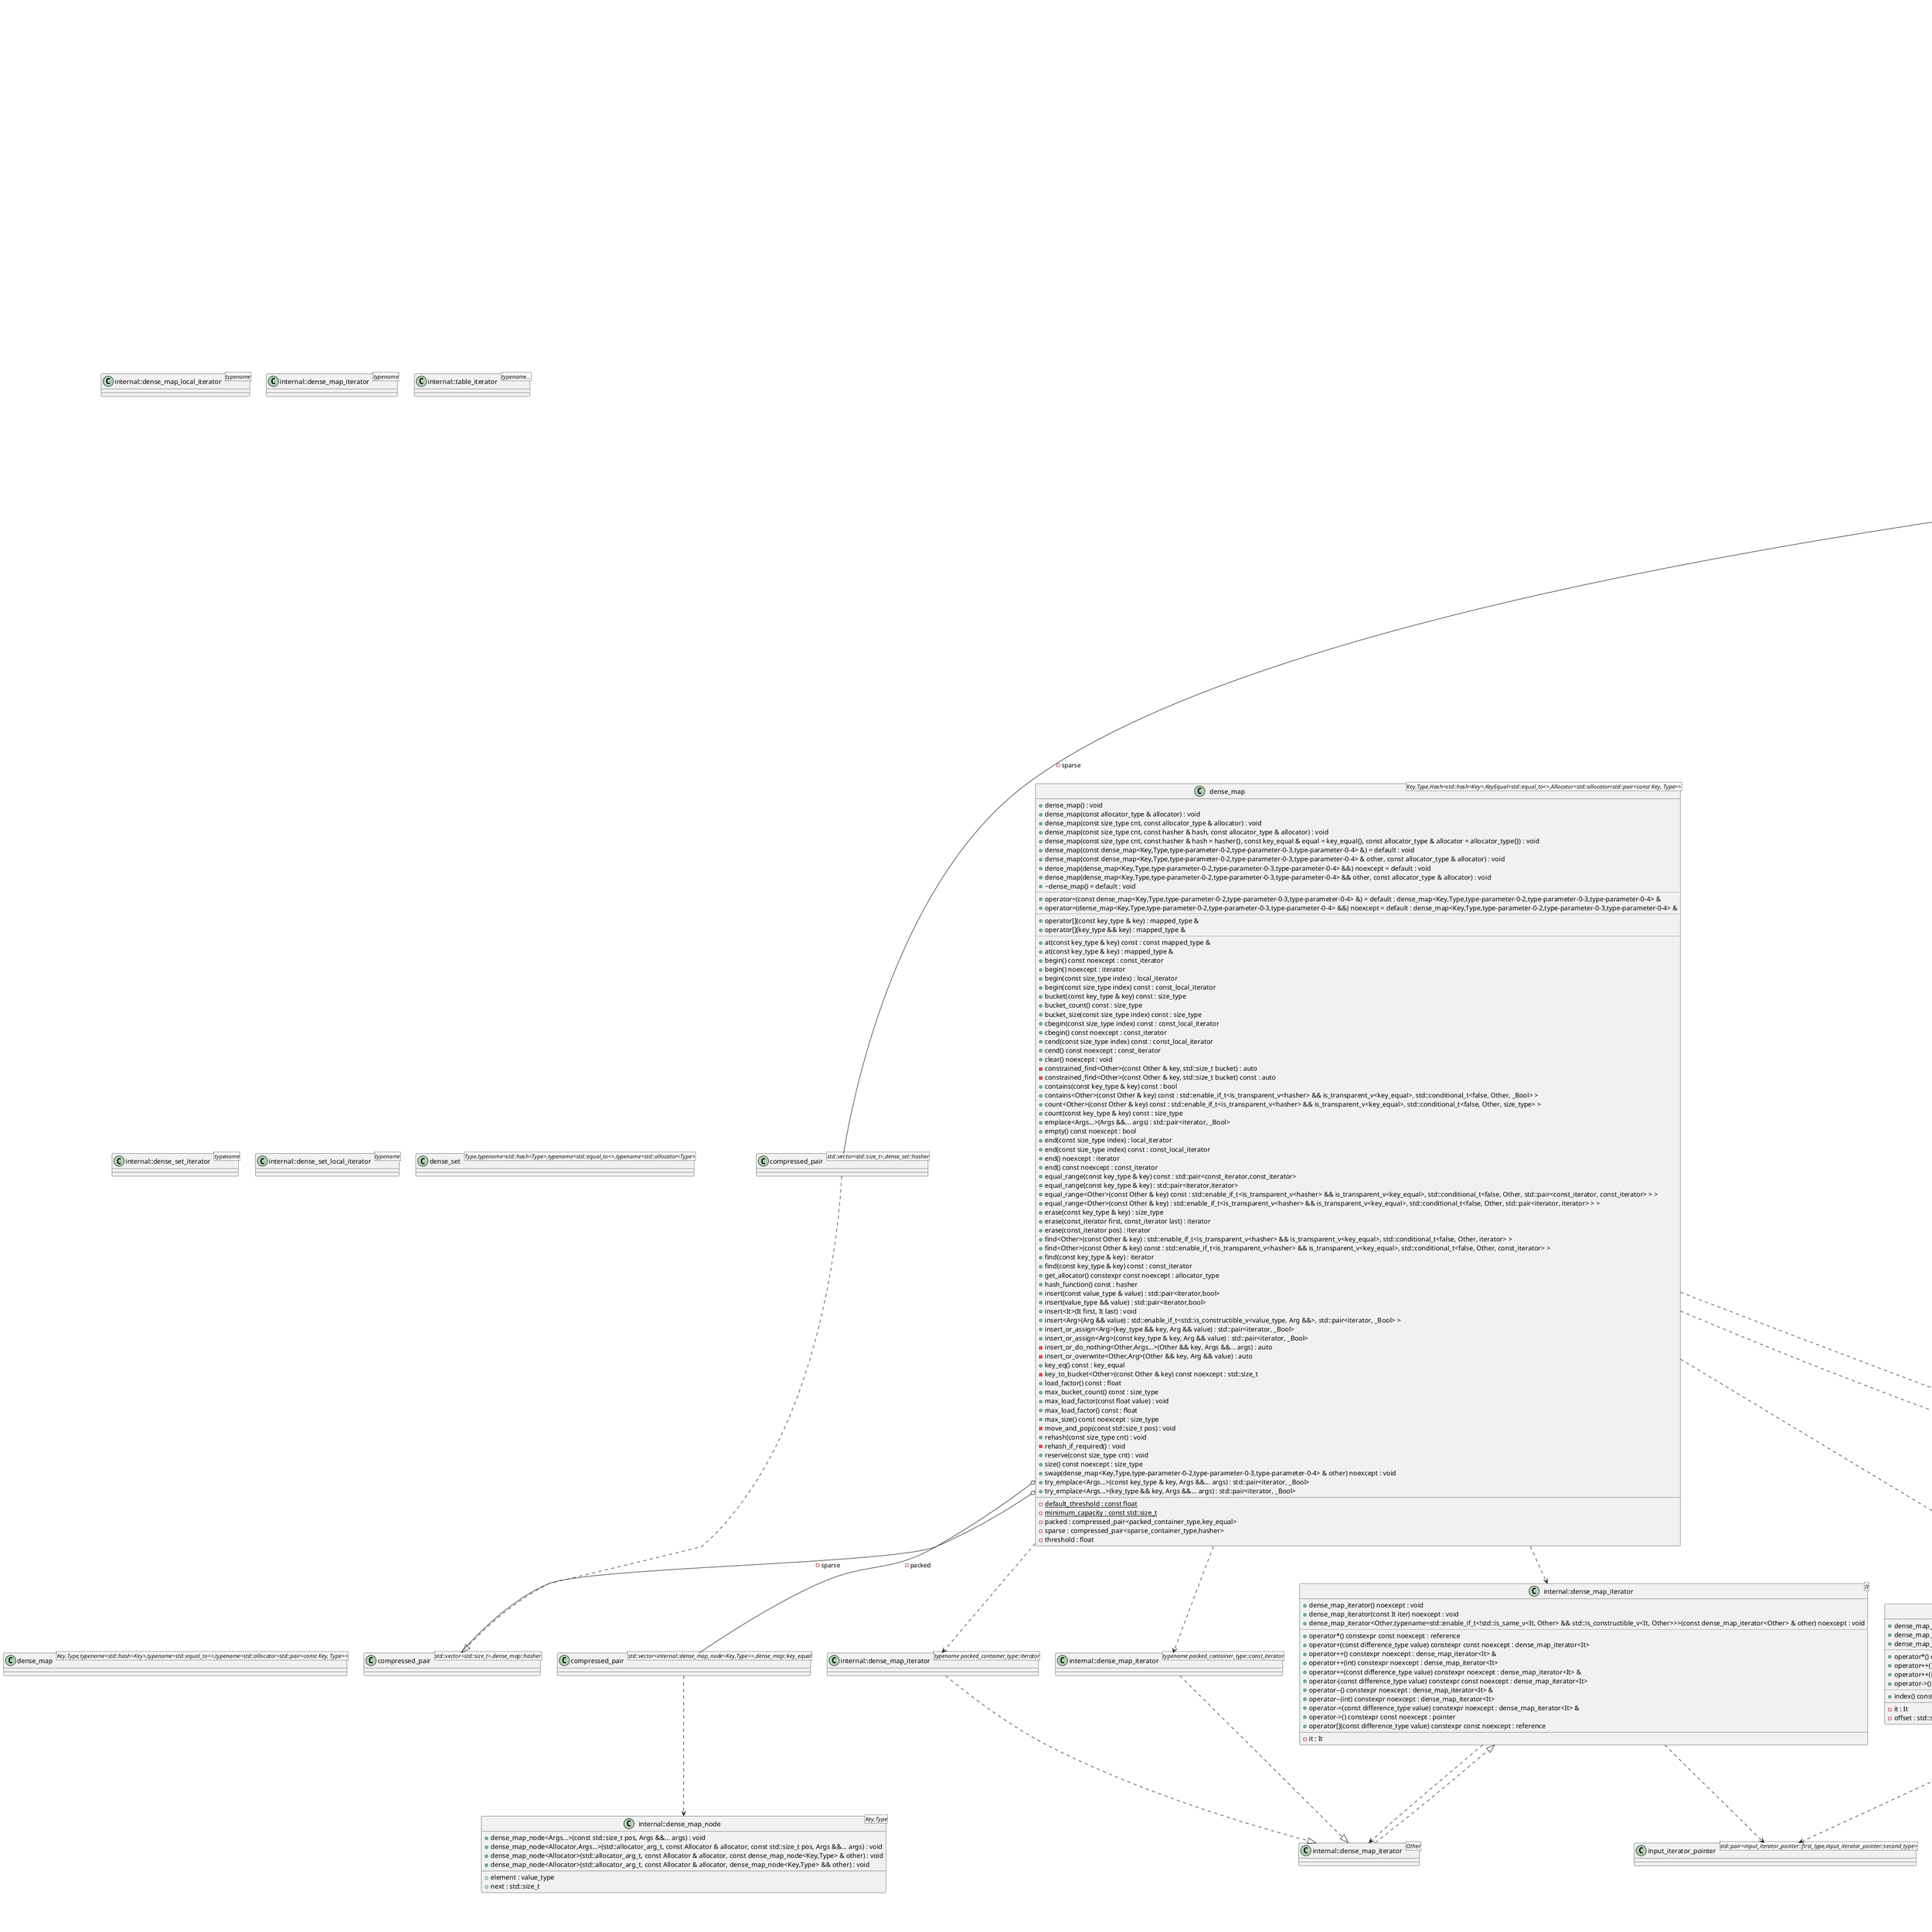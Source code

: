 @startuml
title 'container' class diagram
class "internal::dense_map_node<Key,Type>" as C_0015592321812020189230
class C_0015592321812020189230 [[https://github.com/skypjack/entt/blob/4a2d1a8541228a90e02a873dba6a980506c42c03/src/entt/container/dense_map.hpp#L28{dense_map_node}]] {
+dense_map_node<Args...>(const std::size_t pos, Args &&... args) : void
+dense_map_node<Allocator,Args...>(std::allocator_arg_t, const Allocator & allocator, const std::size_t pos, Args &&... args) : void
+dense_map_node<Allocator>(std::allocator_arg_t, const Allocator & allocator, const dense_map_node<Key,Type> & other) : void
+dense_map_node<Allocator>(std::allocator_arg_t, const Allocator & allocator, dense_map_node<Key,Type> && other) : void
__
+element : value_type [[[https://github.com/skypjack/entt/blob/4a2d1a8541228a90e02a873dba6a980506c42c03/src/entt/container/dense_map.hpp#L52{element}]]]
+next : std::size_t [[[https://github.com/skypjack/entt/blob/4a2d1a8541228a90e02a873dba6a980506c42c03/src/entt/container/dense_map.hpp#L51{next}]]]
}
class "internal::dense_map_iterator<Other>" as C_0011012705138464417260
class C_0011012705138464417260 [[https://github.com/skypjack/entt/blob/4a2d1a8541228a90e02a873dba6a980506c42c03/src/entt/container/dense_map.hpp#L78{dense_map_iterator}]] {
__
}
class "internal::dense_map_iterator<It>" as C_0006888632936991564690
class C_0006888632936991564690 [[https://github.com/skypjack/entt/blob/4a2d1a8541228a90e02a873dba6a980506c42c03/src/entt/container/dense_map.hpp#L56{dense_map_iterator}]] {
+dense_map_iterator() noexcept : void [[[https://github.com/skypjack/entt/blob/4a2d1a8541228a90e02a873dba6a980506c42c03/src/entt/container/dense_map.hpp#L71{dense_map_iterator}]]]
+dense_map_iterator(const It iter) noexcept : void [[[https://github.com/skypjack/entt/blob/4a2d1a8541228a90e02a873dba6a980506c42c03/src/entt/container/dense_map.hpp#L74{dense_map_iterator}]]]
+dense_map_iterator<Other,typename=std::enable_if_t<!std::is_same_v<It, Other> && std::is_constructible_v<It, Other>>>(const dense_map_iterator<Other> & other) noexcept : void
..
+operator*() constexpr const noexcept : reference [[[https://github.com/skypjack/entt/blob/4a2d1a8541228a90e02a873dba6a980506c42c03/src/entt/container/dense_map.hpp#L125{operator*}]]]
+operator+(const difference_type value) constexpr const noexcept : dense_map_iterator<It> [[[https://github.com/skypjack/entt/blob/4a2d1a8541228a90e02a873dba6a980506c42c03/src/entt/container/dense_map.hpp#L104{operator+}]]]
+operator++() constexpr noexcept : dense_map_iterator<It> & [[[https://github.com/skypjack/entt/blob/4a2d1a8541228a90e02a873dba6a980506c42c03/src/entt/container/dense_map.hpp#L81{operator++}]]]
+operator++(int) constexpr noexcept : dense_map_iterator<It> [[[https://github.com/skypjack/entt/blob/4a2d1a8541228a90e02a873dba6a980506c42c03/src/entt/container/dense_map.hpp#L85{operator++}]]]
+operator+=(const difference_type value) constexpr noexcept : dense_map_iterator<It> & [[[https://github.com/skypjack/entt/blob/4a2d1a8541228a90e02a873dba6a980506c42c03/src/entt/container/dense_map.hpp#L99{operator+=}]]]
+operator-(const difference_type value) constexpr const noexcept : dense_map_iterator<It> [[[https://github.com/skypjack/entt/blob/4a2d1a8541228a90e02a873dba6a980506c42c03/src/entt/container/dense_map.hpp#L113{operator-}]]]
+operator--() constexpr noexcept : dense_map_iterator<It> & [[[https://github.com/skypjack/entt/blob/4a2d1a8541228a90e02a873dba6a980506c42c03/src/entt/container/dense_map.hpp#L90{operator--}]]]
+operator--(int) constexpr noexcept : dense_map_iterator<It> [[[https://github.com/skypjack/entt/blob/4a2d1a8541228a90e02a873dba6a980506c42c03/src/entt/container/dense_map.hpp#L94{operator--}]]]
+operator-=(const difference_type value) constexpr noexcept : dense_map_iterator<It> & [[[https://github.com/skypjack/entt/blob/4a2d1a8541228a90e02a873dba6a980506c42c03/src/entt/container/dense_map.hpp#L109{operator-=}]]]
+operator->() constexpr const noexcept : pointer [[[https://github.com/skypjack/entt/blob/4a2d1a8541228a90e02a873dba6a980506c42c03/src/entt/container/dense_map.hpp#L121{operator->}]]]
+operator[](const difference_type value) constexpr const noexcept : reference [[[https://github.com/skypjack/entt/blob/4a2d1a8541228a90e02a873dba6a980506c42c03/src/entt/container/dense_map.hpp#L117{operator[]}]]]
__
-it : It [[[https://github.com/skypjack/entt/blob/4a2d1a8541228a90e02a873dba6a980506c42c03/src/entt/container/dense_map.hpp#L139{it}]]]
}
class "internal::dense_map_local_iterator<Other>" as C_0007178502285532741255
class C_0007178502285532741255 [[https://github.com/skypjack/entt/blob/4a2d1a8541228a90e02a873dba6a980506c42c03/src/entt/container/dense_map.hpp#L202{dense_map_local_iterator}]] {
__
}
class "internal::dense_map_local_iterator<It>" as C_0017210276393290462429
class C_0017210276393290462429 [[https://github.com/skypjack/entt/blob/4a2d1a8541228a90e02a873dba6a980506c42c03/src/entt/container/dense_map.hpp#L178{dense_map_local_iterator}]] {
+dense_map_local_iterator() noexcept : void [[[https://github.com/skypjack/entt/blob/4a2d1a8541228a90e02a873dba6a980506c42c03/src/entt/container/dense_map.hpp#L193{dense_map_local_iterator}]]]
+dense_map_local_iterator(It iter, const std::size_t pos) noexcept : void [[[https://github.com/skypjack/entt/blob/4a2d1a8541228a90e02a873dba6a980506c42c03/src/entt/container/dense_map.hpp#L197{dense_map_local_iterator}]]]
+dense_map_local_iterator<Other,typename=std::enable_if_t<!std::is_same_v<It, Other> && std::is_constructible_v<It, Other>>>(const dense_map_local_iterator<Other> & other) noexcept : void
..
+operator*() constexpr const noexcept : reference [[[https://github.com/skypjack/entt/blob/4a2d1a8541228a90e02a873dba6a980506c42c03/src/entt/container/dense_map.hpp#L219{operator*}]]]
+operator++() constexpr noexcept : dense_map_local_iterator<It> & [[[https://github.com/skypjack/entt/blob/4a2d1a8541228a90e02a873dba6a980506c42c03/src/entt/container/dense_map.hpp#L206{operator++}]]]
+operator++(int) constexpr noexcept : dense_map_local_iterator<It> [[[https://github.com/skypjack/entt/blob/4a2d1a8541228a90e02a873dba6a980506c42c03/src/entt/container/dense_map.hpp#L210{operator++}]]]
+operator->() constexpr const noexcept : pointer [[[https://github.com/skypjack/entt/blob/4a2d1a8541228a90e02a873dba6a980506c42c03/src/entt/container/dense_map.hpp#L215{operator->}]]]
..
+index() constexpr const noexcept : std::size_t [[[https://github.com/skypjack/entt/blob/4a2d1a8541228a90e02a873dba6a980506c42c03/src/entt/container/dense_map.hpp#L223{index}]]]
__
-it : It [[[https://github.com/skypjack/entt/blob/4a2d1a8541228a90e02a873dba6a980506c42c03/src/entt/container/dense_map.hpp#L228{it}]]]
-offset : std::size_t [[[https://github.com/skypjack/entt/blob/4a2d1a8541228a90e02a873dba6a980506c42c03/src/entt/container/dense_map.hpp#L229{offset}]]]
}
class "internal::dense_map_iterator<typename packed_container_type::const_iterator>" as C_0013231672675426695932
class C_0013231672675426695932 [[https://github.com/skypjack/entt/blob/4a2d1a8541228a90e02a873dba6a980506c42c03/src/entt/container/dense_map.hpp#L469{dense_map_iterator}]] {
__
}
class "internal::dense_map_iterator<typename packed_container_type::iterator>" as C_0011738857156599614272
class C_0011738857156599614272 [[https://github.com/skypjack/entt/blob/4a2d1a8541228a90e02a873dba6a980506c42c03/src/entt/container/dense_map.hpp#L479{dense_map_iterator}]] {
__
}
class "internal::dense_map_local_iterator<typename packed_container_type::const_iterator>" as C_0008476737605064141530
class C_0008476737605064141530 [[https://github.com/skypjack/entt/blob/4a2d1a8541228a90e02a873dba6a980506c42c03/src/entt/container/dense_map.hpp#L867{dense_map_local_iterator}]] {
__
}
class "internal::dense_map_local_iterator<typename packed_container_type::iterator>" as C_0010664813499209468827
class C_0010664813499209468827 [[https://github.com/skypjack/entt/blob/4a2d1a8541228a90e02a873dba6a980506c42c03/src/entt/container/dense_map.hpp#L885{dense_map_local_iterator}]] {
__
}
class "internal::dense_map_local_iterator<typename>" as C_0013108009617000538214
class C_0013108009617000538214 [[https://github.com/skypjack/entt/blob/4a2d1a8541228a90e02a873dba6a980506c42c03/src/entt/container/dense_map.hpp#L180{dense_map_local_iterator}]] {
__
}
class "internal::dense_map_iterator<typename>" as C_0017110580034531337898
class C_0017110580034531337898 [[https://github.com/skypjack/entt/blob/4a2d1a8541228a90e02a873dba6a980506c42c03/src/entt/container/dense_map.hpp#L58{dense_map_iterator}]] {
__
}
class "internal::table_iterator<Other...>" as C_0017950527097990927630
class C_0017950527097990927630 [[https://github.com/skypjack/entt/blob/4a2d1a8541228a90e02a873dba6a980506c42c03/src/entt/container/table.hpp#L38{table_iterator}]] {
__
}
class "internal::table_iterator<It...>" as C_0018012732330420618640
class C_0018012732330420618640 [[https://github.com/skypjack/entt/blob/4a2d1a8541228a90e02a873dba6a980506c42c03/src/entt/container/table.hpp#L19{table_iterator}]] {
+table_iterator() noexcept : void [[[https://github.com/skypjack/entt/blob/4a2d1a8541228a90e02a873dba6a980506c42c03/src/entt/container/table.hpp#L31{table_iterator}]]]
+table_iterator(It... from) noexcept : void [[[https://github.com/skypjack/entt/blob/4a2d1a8541228a90e02a873dba6a980506c42c03/src/entt/container/table.hpp#L34{table_iterator}]]]
+table_iterator<Other...,typename=std::enable_if_t<(std::is_constructible_v<It, Other> && ...)>>(const table_iterator<Other...> & other) noexcept : void
..
+operator*() constexpr const noexcept : reference [[[https://github.com/skypjack/entt/blob/4a2d1a8541228a90e02a873dba6a980506c42c03/src/entt/container/table.hpp#L84{operator*}]]]
+operator+(const difference_type value) constexpr const noexcept : table_iterator<It...> [[[https://github.com/skypjack/entt/blob/4a2d1a8541228a90e02a873dba6a980506c42c03/src/entt/container/table.hpp#L63{operator+}]]]
+operator++() constexpr noexcept : table_iterator<It...> & [[[https://github.com/skypjack/entt/blob/4a2d1a8541228a90e02a873dba6a980506c42c03/src/entt/container/table.hpp#L41{operator++}]]]
+operator++(int) constexpr noexcept : table_iterator<It...> [[[https://github.com/skypjack/entt/blob/4a2d1a8541228a90e02a873dba6a980506c42c03/src/entt/container/table.hpp#L45{operator++}]]]
+operator+=(const difference_type value) constexpr noexcept : table_iterator<It...> & [[[https://github.com/skypjack/entt/blob/4a2d1a8541228a90e02a873dba6a980506c42c03/src/entt/container/table.hpp#L59{operator+=}]]]
+operator-(const difference_type value) constexpr const noexcept : table_iterator<It...> [[[https://github.com/skypjack/entt/blob/4a2d1a8541228a90e02a873dba6a980506c42c03/src/entt/container/table.hpp#L72{operator-}]]]
+operator--() constexpr noexcept : table_iterator<It...> & [[[https://github.com/skypjack/entt/blob/4a2d1a8541228a90e02a873dba6a980506c42c03/src/entt/container/table.hpp#L50{operator--}]]]
+operator--(int) constexpr noexcept : table_iterator<It...> [[[https://github.com/skypjack/entt/blob/4a2d1a8541228a90e02a873dba6a980506c42c03/src/entt/container/table.hpp#L54{operator--}]]]
+operator-=(const difference_type value) constexpr noexcept : table_iterator<It...> & [[[https://github.com/skypjack/entt/blob/4a2d1a8541228a90e02a873dba6a980506c42c03/src/entt/container/table.hpp#L68{operator-=}]]]
+operator->() constexpr const noexcept : pointer [[[https://github.com/skypjack/entt/blob/4a2d1a8541228a90e02a873dba6a980506c42c03/src/entt/container/table.hpp#L80{operator->}]]]
+operator[](const difference_type value) constexpr const noexcept : reference [[[https://github.com/skypjack/entt/blob/4a2d1a8541228a90e02a873dba6a980506c42c03/src/entt/container/table.hpp#L76{operator[]}]]]
__
-it : std::tuple<It...> [[[https://github.com/skypjack/entt/blob/4a2d1a8541228a90e02a873dba6a980506c42c03/src/entt/container/table.hpp#L98{it}]]]
}
class "internal::table_iterator<typename Container::const_iterator...>" as C_0014485174730983555390
class C_0014485174730983555390 [[https://github.com/skypjack/entt/blob/4a2d1a8541228a90e02a873dba6a980506c42c03/src/entt/container/table.hpp#L317{table_iterator}]] {
__
}
class "internal::table_iterator<typename Container::iterator...>" as C_0014855856204753052481
class C_0014855856204753052481 [[https://github.com/skypjack/entt/blob/4a2d1a8541228a90e02a873dba6a980506c42c03/src/entt/container/table.hpp#L327{table_iterator}]] {
__
}
class "internal::table_iterator<typename Container::const_reverse_iterator...>" as C_0008787826246122898082
class C_0008787826246122898082 [[https://github.com/skypjack/entt/blob/4a2d1a8541228a90e02a873dba6a980506c42c03/src/entt/container/table.hpp#L356{table_iterator}]] {
__
}
class "internal::table_iterator<typename Container::reverse_iterator...>" as C_0010587882492322343873
class C_0010587882492322343873 [[https://github.com/skypjack/entt/blob/4a2d1a8541228a90e02a873dba6a980506c42c03/src/entt/container/table.hpp#L366{table_iterator}]] {
__
}
class "internal::table_iterator<typename...>" as C_0016703900414000445470
class C_0016703900414000445470 [[https://github.com/skypjack/entt/blob/4a2d1a8541228a90e02a873dba6a980506c42c03/src/entt/container/table.hpp#L21{table_iterator}]] {
__
}
class "internal::dense_set_iterator<Other>" as C_0000393299081773487514
class C_0000393299081773487514 [[https://github.com/skypjack/entt/blob/4a2d1a8541228a90e02a873dba6a980506c42c03/src/entt/container/dense_set.hpp#L44{dense_set_iterator}]] {
__
}
class "internal::dense_set_iterator<It>" as C_0016233497384426377511
class C_0016233497384426377511 [[https://github.com/skypjack/entt/blob/4a2d1a8541228a90e02a873dba6a980506c42c03/src/entt/container/dense_set.hpp#L26{dense_set_iterator}]] {
+dense_set_iterator() noexcept : void [[[https://github.com/skypjack/entt/blob/4a2d1a8541228a90e02a873dba6a980506c42c03/src/entt/container/dense_set.hpp#L37{dense_set_iterator}]]]
+dense_set_iterator(const It iter) noexcept : void [[[https://github.com/skypjack/entt/blob/4a2d1a8541228a90e02a873dba6a980506c42c03/src/entt/container/dense_set.hpp#L40{dense_set_iterator}]]]
+dense_set_iterator<Other,typename=std::enable_if_t<!std::is_same_v<It, Other> && std::is_constructible_v<It, Other>>>(const dense_set_iterator<Other> & other) noexcept : void
..
+operator*() constexpr const noexcept : reference [[[https://github.com/skypjack/entt/blob/4a2d1a8541228a90e02a873dba6a980506c42c03/src/entt/container/dense_set.hpp#L91{operator*}]]]
+operator+(const difference_type value) constexpr const noexcept : dense_set_iterator<It> [[[https://github.com/skypjack/entt/blob/4a2d1a8541228a90e02a873dba6a980506c42c03/src/entt/container/dense_set.hpp#L70{operator+}]]]
+operator++() constexpr noexcept : dense_set_iterator<It> & [[[https://github.com/skypjack/entt/blob/4a2d1a8541228a90e02a873dba6a980506c42c03/src/entt/container/dense_set.hpp#L47{operator++}]]]
+operator++(int) constexpr noexcept : dense_set_iterator<It> [[[https://github.com/skypjack/entt/blob/4a2d1a8541228a90e02a873dba6a980506c42c03/src/entt/container/dense_set.hpp#L51{operator++}]]]
+operator+=(const difference_type value) constexpr noexcept : dense_set_iterator<It> & [[[https://github.com/skypjack/entt/blob/4a2d1a8541228a90e02a873dba6a980506c42c03/src/entt/container/dense_set.hpp#L65{operator+=}]]]
+operator-(const difference_type value) constexpr const noexcept : dense_set_iterator<It> [[[https://github.com/skypjack/entt/blob/4a2d1a8541228a90e02a873dba6a980506c42c03/src/entt/container/dense_set.hpp#L79{operator-}]]]
+operator--() constexpr noexcept : dense_set_iterator<It> & [[[https://github.com/skypjack/entt/blob/4a2d1a8541228a90e02a873dba6a980506c42c03/src/entt/container/dense_set.hpp#L56{operator--}]]]
+operator--(int) constexpr noexcept : dense_set_iterator<It> [[[https://github.com/skypjack/entt/blob/4a2d1a8541228a90e02a873dba6a980506c42c03/src/entt/container/dense_set.hpp#L60{operator--}]]]
+operator-=(const difference_type value) constexpr noexcept : dense_set_iterator<It> & [[[https://github.com/skypjack/entt/blob/4a2d1a8541228a90e02a873dba6a980506c42c03/src/entt/container/dense_set.hpp#L75{operator-=}]]]
+operator->() constexpr const noexcept : pointer [[[https://github.com/skypjack/entt/blob/4a2d1a8541228a90e02a873dba6a980506c42c03/src/entt/container/dense_set.hpp#L87{operator->}]]]
+operator[](const difference_type value) constexpr const noexcept : reference [[[https://github.com/skypjack/entt/blob/4a2d1a8541228a90e02a873dba6a980506c42c03/src/entt/container/dense_set.hpp#L83{operator[]}]]]
__
-it : It [[[https://github.com/skypjack/entt/blob/4a2d1a8541228a90e02a873dba6a980506c42c03/src/entt/container/dense_set.hpp#L105{it}]]]
}
class "internal::dense_set_local_iterator<Other>" as C_0005781321265033946271
class C_0005781321265033946271 [[https://github.com/skypjack/entt/blob/4a2d1a8541228a90e02a873dba6a980506c42c03/src/entt/container/dense_set.hpp#L164{dense_set_local_iterator}]] {
__
}
class "internal::dense_set_local_iterator<It>" as C_0013894839112045234953
class C_0013894839112045234953 [[https://github.com/skypjack/entt/blob/4a2d1a8541228a90e02a873dba6a980506c42c03/src/entt/container/dense_set.hpp#L144{dense_set_local_iterator}]] {
+dense_set_local_iterator() noexcept : void [[[https://github.com/skypjack/entt/blob/4a2d1a8541228a90e02a873dba6a980506c42c03/src/entt/container/dense_set.hpp#L155{dense_set_local_iterator}]]]
+dense_set_local_iterator(It iter, const std::size_t pos) noexcept : void [[[https://github.com/skypjack/entt/blob/4a2d1a8541228a90e02a873dba6a980506c42c03/src/entt/container/dense_set.hpp#L159{dense_set_local_iterator}]]]
+dense_set_local_iterator<Other,typename=std::enable_if_t<!std::is_same_v<It, Other> && std::is_constructible_v<It, Other>>>(const dense_set_local_iterator<Other> & other) noexcept : void
..
+operator*() constexpr const noexcept : reference [[[https://github.com/skypjack/entt/blob/4a2d1a8541228a90e02a873dba6a980506c42c03/src/entt/container/dense_set.hpp#L181{operator*}]]]
+operator++() constexpr noexcept : dense_set_local_iterator<It> & [[[https://github.com/skypjack/entt/blob/4a2d1a8541228a90e02a873dba6a980506c42c03/src/entt/container/dense_set.hpp#L168{operator++}]]]
+operator++(int) constexpr noexcept : dense_set_local_iterator<It> [[[https://github.com/skypjack/entt/blob/4a2d1a8541228a90e02a873dba6a980506c42c03/src/entt/container/dense_set.hpp#L172{operator++}]]]
+operator->() constexpr const noexcept : pointer [[[https://github.com/skypjack/entt/blob/4a2d1a8541228a90e02a873dba6a980506c42c03/src/entt/container/dense_set.hpp#L177{operator->}]]]
..
+index() constexpr const noexcept : std::size_t [[[https://github.com/skypjack/entt/blob/4a2d1a8541228a90e02a873dba6a980506c42c03/src/entt/container/dense_set.hpp#L185{index}]]]
__
-it : It [[[https://github.com/skypjack/entt/blob/4a2d1a8541228a90e02a873dba6a980506c42c03/src/entt/container/dense_set.hpp#L190{it}]]]
-offset : std::size_t [[[https://github.com/skypjack/entt/blob/4a2d1a8541228a90e02a873dba6a980506c42c03/src/entt/container/dense_set.hpp#L191{offset}]]]
}
class "internal::dense_set_iterator<typename packed_container_type::const_iterator>" as C_0004483019961186023289
class C_0004483019961186023289 [[https://github.com/skypjack/entt/blob/4a2d1a8541228a90e02a873dba6a980506c42c03/src/entt/container/dense_set.hpp#L415{dense_set_iterator}]] {
__
}
class "internal::dense_set_iterator<typename packed_container_type::iterator>" as C_0001216293982588311888
class C_0001216293982588311888 [[https://github.com/skypjack/entt/blob/4a2d1a8541228a90e02a873dba6a980506c42c03/src/entt/container/dense_set.hpp#L425{dense_set_iterator}]] {
__
}
class "internal::dense_set_local_iterator<typename packed_container_type::const_iterator>" as C_0003297413440508525503
class C_0003297413440508525503 [[https://github.com/skypjack/entt/blob/4a2d1a8541228a90e02a873dba6a980506c42c03/src/entt/container/dense_set.hpp#L760{dense_set_local_iterator}]] {
__
}
class "internal::dense_set_local_iterator<typename packed_container_type::iterator>" as C_0011816142477637144989
class C_0011816142477637144989 [[https://github.com/skypjack/entt/blob/4a2d1a8541228a90e02a873dba6a980506c42c03/src/entt/container/dense_set.hpp#L778{dense_set_local_iterator}]] {
__
}
class "internal::dense_set_iterator<typename>" as C_0012524121738084199192
class C_0012524121738084199192 [[https://github.com/skypjack/entt/blob/4a2d1a8541228a90e02a873dba6a980506c42c03/src/entt/container/dense_set.hpp#L28{dense_set_iterator}]] {
__
}
class "internal::dense_set_local_iterator<typename>" as C_0013252333461166656098
class C_0013252333461166656098 [[https://github.com/skypjack/entt/blob/4a2d1a8541228a90e02a873dba6a980506c42c03/src/entt/container/dense_set.hpp#L146{dense_set_local_iterator}]] {
__
}
class "basic_table<std::vector<Type>...>" as C_0014252894030714588865
class C_0014252894030714588865 [[https://github.com/skypjack/entt/blob/4a2d1a8541228a90e02a873dba6a980506c42c03/src/entt/container/fwd.hpp#L34{basic_table}]] {
__
}
class "input_iterator_pointer<std::pair<input_iterator_pointer::first_type,input_iterator_pointer::second_type>>" as C_0012953750962778739771
class C_0012953750962778739771 [[https://github.com/skypjack/entt/blob/4a2d1a8541228a90e02a873dba6a980506c42c03/src/entt/container/dense_map.hpp#L121{input_iterator_pointer}]] {
__
}
class "compressed_pair<std::vector<std::size_t>,dense_map::hasher>" as C_0013491894615358763320
class C_0013491894615358763320 [[https://github.com/skypjack/entt/blob/4a2d1a8541228a90e02a873dba6a980506c42c03/src/entt/container/dense_map.hpp#L1027{compressed_pair}]] {
__
}
class "compressed_pair<std::vector<internal::dense_map_node<Key,Type>>,dense_map::key_equal>" as C_0004057992919796221473
class C_0004057992919796221473 [[https://github.com/skypjack/entt/blob/4a2d1a8541228a90e02a873dba6a980506c42c03/src/entt/container/dense_map.hpp#L1028{compressed_pair}]] {
__
}
class "dense_map<Key,Type,Hash=std::hash<Key>,KeyEqual=std::equal_to<>,Allocator=std::allocator<std::pair<const Key, Type>>>" as C_0016875628798870607113
class C_0016875628798870607113 [[https://github.com/skypjack/entt/blob/4a2d1a8541228a90e02a873dba6a980506c42c03/src/entt/container/dense_map.hpp#L259{dense_map}]] {
+dense_map() : void [[[https://github.com/skypjack/entt/blob/4a2d1a8541228a90e02a873dba6a980506c42c03/src/entt/container/dense_map.hpp#L370{dense_map}]]]
+dense_map(const allocator_type & allocator) : void [[[https://github.com/skypjack/entt/blob/4a2d1a8541228a90e02a873dba6a980506c42c03/src/entt/container/dense_map.hpp#L377{dense_map}]]]
+dense_map(const size_type cnt, const allocator_type & allocator) : void [[[https://github.com/skypjack/entt/blob/4a2d1a8541228a90e02a873dba6a980506c42c03/src/entt/container/dense_map.hpp#L386{dense_map}]]]
+dense_map(const size_type cnt, const hasher & hash, const allocator_type & allocator) : void [[[https://github.com/skypjack/entt/blob/4a2d1a8541228a90e02a873dba6a980506c42c03/src/entt/container/dense_map.hpp#L396{dense_map}]]]
+dense_map(const size_type cnt, const hasher & hash = hasher{}, const key_equal & equal = key_equal{}, const allocator_type & allocator = allocator_type{}) : void [[[https://github.com/skypjack/entt/blob/4a2d1a8541228a90e02a873dba6a980506c42c03/src/entt/container/dense_map.hpp#L407{dense_map}]]]
+dense_map(const dense_map<Key,Type,type-parameter-0-2,type-parameter-0-3,type-parameter-0-4> &) = default : void [[[https://github.com/skypjack/entt/blob/4a2d1a8541228a90e02a873dba6a980506c42c03/src/entt/container/dense_map.hpp#L414{dense_map}]]]
+dense_map(const dense_map<Key,Type,type-parameter-0-2,type-parameter-0-3,type-parameter-0-4> & other, const allocator_type & allocator) : void [[[https://github.com/skypjack/entt/blob/4a2d1a8541228a90e02a873dba6a980506c42c03/src/entt/container/dense_map.hpp#L421{dense_map}]]]
+dense_map(dense_map<Key,Type,type-parameter-0-2,type-parameter-0-3,type-parameter-0-4> &&) noexcept = default : void [[[https://github.com/skypjack/entt/blob/4a2d1a8541228a90e02a873dba6a980506c42c03/src/entt/container/dense_map.hpp#L427{dense_map}]]]
+dense_map(dense_map<Key,Type,type-parameter-0-2,type-parameter-0-3,type-parameter-0-4> && other, const allocator_type & allocator) : void [[[https://github.com/skypjack/entt/blob/4a2d1a8541228a90e02a873dba6a980506c42c03/src/entt/container/dense_map.hpp#L434{dense_map}]]]
+~dense_map() = default : void [[[https://github.com/skypjack/entt/blob/4a2d1a8541228a90e02a873dba6a980506c42c03/src/entt/container/dense_map.hpp#L440{~dense_map}]]]
..
+operator=(const dense_map<Key,Type,type-parameter-0-2,type-parameter-0-3,type-parameter-0-4> &) = default : dense_map<Key,Type,type-parameter-0-2,type-parameter-0-3,type-parameter-0-4> & [[[https://github.com/skypjack/entt/blob/4a2d1a8541228a90e02a873dba6a980506c42c03/src/entt/container/dense_map.hpp#L446{operator=}]]]
+operator=(dense_map<Key,Type,type-parameter-0-2,type-parameter-0-3,type-parameter-0-4> &&) noexcept = default : dense_map<Key,Type,type-parameter-0-2,type-parameter-0-3,type-parameter-0-4> & [[[https://github.com/skypjack/entt/blob/4a2d1a8541228a90e02a873dba6a980506c42c03/src/entt/container/dense_map.hpp#L452{operator=}]]]
..
+operator[](const key_type & key) : mapped_type & [[[https://github.com/skypjack/entt/blob/4a2d1a8541228a90e02a873dba6a980506c42c03/src/entt/container/dense_map.hpp#L730{operator[]}]]]
+operator[](key_type && key) : mapped_type & [[[https://github.com/skypjack/entt/blob/4a2d1a8541228a90e02a873dba6a980506c42c03/src/entt/container/dense_map.hpp#L739{operator[]}]]]
..
+at(const key_type & key) const : const mapped_type & [[[https://github.com/skypjack/entt/blob/4a2d1a8541228a90e02a873dba6a980506c42c03/src/entt/container/dense_map.hpp#L719{at}]]]
+at(const key_type & key) : mapped_type & [[[https://github.com/skypjack/entt/blob/4a2d1a8541228a90e02a873dba6a980506c42c03/src/entt/container/dense_map.hpp#L712{at}]]]
+begin() const noexcept : const_iterator [[[https://github.com/skypjack/entt/blob/4a2d1a8541228a90e02a873dba6a980506c42c03/src/entt/container/dense_map.hpp#L474{begin}]]]
+begin() noexcept : iterator [[[https://github.com/skypjack/entt/blob/4a2d1a8541228a90e02a873dba6a980506c42c03/src/entt/container/dense_map.hpp#L479{begin}]]]
+begin(const size_type index) : local_iterator [[[https://github.com/skypjack/entt/blob/4a2d1a8541228a90e02a873dba6a980506c42c03/src/entt/container/dense_map.hpp#L885{begin}]]]
+begin(const size_type index) const : const_local_iterator [[[https://github.com/skypjack/entt/blob/4a2d1a8541228a90e02a873dba6a980506c42c03/src/entt/container/dense_map.hpp#L876{begin}]]]
+bucket(const key_type & key) const : size_type [[[https://github.com/skypjack/entt/blob/4a2d1a8541228a90e02a873dba6a980506c42c03/src/entt/container/dense_map.hpp#L946{bucket}]]]
+bucket_count() const : size_type [[[https://github.com/skypjack/entt/blob/4a2d1a8541228a90e02a873dba6a980506c42c03/src/entt/container/dense_map.hpp#L920{bucket_count}]]]
+bucket_size(const size_type index) const : size_type [[[https://github.com/skypjack/entt/blob/4a2d1a8541228a90e02a873dba6a980506c42c03/src/entt/container/dense_map.hpp#L937{bucket_size}]]]
+cbegin(const size_type index) const : const_local_iterator [[[https://github.com/skypjack/entt/blob/4a2d1a8541228a90e02a873dba6a980506c42c03/src/entt/container/dense_map.hpp#L867{cbegin}]]]
+cbegin() const noexcept : const_iterator [[[https://github.com/skypjack/entt/blob/4a2d1a8541228a90e02a873dba6a980506c42c03/src/entt/container/dense_map.hpp#L469{cbegin}]]]
+cend(const size_type index) const : const_local_iterator [[[https://github.com/skypjack/entt/blob/4a2d1a8541228a90e02a873dba6a980506c42c03/src/entt/container/dense_map.hpp#L894{cend}]]]
+cend() const noexcept : const_iterator [[[https://github.com/skypjack/entt/blob/4a2d1a8541228a90e02a873dba6a980506c42c03/src/entt/container/dense_map.hpp#L488{cend}]]]
+clear() noexcept : void [[[https://github.com/skypjack/entt/blob/4a2d1a8541228a90e02a873dba6a980506c42c03/src/entt/container/dense_map.hpp#L527{clear}]]]
-constrained_find<Other>(const Other & key, std::size_t bucket) : auto
-constrained_find<Other>(const Other & key, std::size_t bucket) const : auto
+contains(const key_type & key) const : bool [[[https://github.com/skypjack/entt/blob/4a2d1a8541228a90e02a873dba6a980506c42c03/src/entt/container/dense_map.hpp#L845{contains}]]]
+contains<Other>(const Other & key) const : std::enable_if_t<is_transparent_v<hasher> && is_transparent_v<key_equal>, std::conditional_t<false, Other, _Bool> >
+count<Other>(const Other & key) const : std::enable_if_t<is_transparent_v<hasher> && is_transparent_v<key_equal>, std::conditional_t<false, Other, size_type> >
+count(const key_type & key) const : size_type [[[https://github.com/skypjack/entt/blob/4a2d1a8541228a90e02a873dba6a980506c42c03/src/entt/container/dense_map.hpp#L748{count}]]]
+emplace<Args...>(Args &&... args) : std::pair<iterator, _Bool>
+empty() const noexcept : bool [[[https://github.com/skypjack/entt/blob/4a2d1a8541228a90e02a873dba6a980506c42c03/src/entt/container/dense_map.hpp#L506{empty}]]]
+end(const size_type index) : local_iterator [[[https://github.com/skypjack/entt/blob/4a2d1a8541228a90e02a873dba6a980506c42c03/src/entt/container/dense_map.hpp#L912{end}]]]
+end(const size_type index) const : const_local_iterator [[[https://github.com/skypjack/entt/blob/4a2d1a8541228a90e02a873dba6a980506c42c03/src/entt/container/dense_map.hpp#L903{end}]]]
+end() noexcept : iterator [[[https://github.com/skypjack/entt/blob/4a2d1a8541228a90e02a873dba6a980506c42c03/src/entt/container/dense_map.hpp#L498{end}]]]
+end() const noexcept : const_iterator [[[https://github.com/skypjack/entt/blob/4a2d1a8541228a90e02a873dba6a980506c42c03/src/entt/container/dense_map.hpp#L493{end}]]]
+equal_range(const key_type & key) const : std::pair<const_iterator,const_iterator> [[[https://github.com/skypjack/entt/blob/4a2d1a8541228a90e02a873dba6a980506c42c03/src/entt/container/dense_map.hpp#L812{equal_range}]]]
+equal_range(const key_type & key) : std::pair<iterator,iterator> [[[https://github.com/skypjack/entt/blob/4a2d1a8541228a90e02a873dba6a980506c42c03/src/entt/container/dense_map.hpp#L806{equal_range}]]]
+equal_range<Other>(const Other & key) const : std::enable_if_t<is_transparent_v<hasher> && is_transparent_v<key_equal>, std::conditional_t<false, Other, std::pair<const_iterator, const_iterator> > >
+equal_range<Other>(const Other & key) : std::enable_if_t<is_transparent_v<hasher> && is_transparent_v<key_equal>, std::conditional_t<false, Other, std::pair<iterator, iterator> > >
+erase(const key_type & key) : size_type [[[https://github.com/skypjack/entt/blob/4a2d1a8541228a90e02a873dba6a980506c42c03/src/entt/container/dense_map.hpp#L683{erase}]]]
+erase(const_iterator first, const_iterator last) : iterator [[[https://github.com/skypjack/entt/blob/4a2d1a8541228a90e02a873dba6a980506c42c03/src/entt/container/dense_map.hpp#L668{erase}]]]
+erase(const_iterator pos) : iterator [[[https://github.com/skypjack/entt/blob/4a2d1a8541228a90e02a873dba6a980506c42c03/src/entt/container/dense_map.hpp#L656{erase}]]]
+find<Other>(const Other & key) : std::enable_if_t<is_transparent_v<hasher> && is_transparent_v<key_equal>, std::conditional_t<false, Other, iterator> >
+find<Other>(const Other & key) const : std::enable_if_t<is_transparent_v<hasher> && is_transparent_v<key_equal>, std::conditional_t<false, Other, const_iterator> >
+find(const key_type & key) : iterator [[[https://github.com/skypjack/entt/blob/4a2d1a8541228a90e02a873dba6a980506c42c03/src/entt/container/dense_map.hpp#L770{find}]]]
+find(const key_type & key) const : const_iterator [[[https://github.com/skypjack/entt/blob/4a2d1a8541228a90e02a873dba6a980506c42c03/src/entt/container/dense_map.hpp#L775{find}]]]
+get_allocator() constexpr const noexcept : allocator_type [[[https://github.com/skypjack/entt/blob/4a2d1a8541228a90e02a873dba6a980506c42c03/src/entt/container/dense_map.hpp#L458{get_allocator}]]]
+hash_function() const : hasher [[[https://github.com/skypjack/entt/blob/4a2d1a8541228a90e02a873dba6a980506c42c03/src/entt/container/dense_map.hpp#L1014{hash_function}]]]
+insert(const value_type & value) : std::pair<iterator,bool> [[[https://github.com/skypjack/entt/blob/4a2d1a8541228a90e02a873dba6a980506c42c03/src/entt/container/dense_map.hpp#L540{insert}]]]
+insert(value_type && value) : std::pair<iterator,bool> [[[https://github.com/skypjack/entt/blob/4a2d1a8541228a90e02a873dba6a980506c42c03/src/entt/container/dense_map.hpp#L545{insert}]]]
+insert<It>(It first, It last) : void
+insert<Arg>(Arg && value) : std::enable_if_t<std::is_constructible_v<value_type, Arg &&>, std::pair<iterator, _Bool> >
+insert_or_assign<Arg>(key_type && key, Arg && value) : std::pair<iterator, _Bool>
+insert_or_assign<Arg>(const key_type & key, Arg && value) : std::pair<iterator, _Bool>
-insert_or_do_nothing<Other,Args...>(Other && key, Args &&... args) : auto
-insert_or_overwrite<Other,Arg>(Other && key, Arg && value) : auto
+key_eq() const : key_equal [[[https://github.com/skypjack/entt/blob/4a2d1a8541228a90e02a873dba6a980506c42c03/src/entt/container/dense_map.hpp#L1022{key_eq}]]]
-key_to_bucket<Other>(const Other & key) const noexcept : std::size_t
+load_factor() const : float [[[https://github.com/skypjack/entt/blob/4a2d1a8541228a90e02a873dba6a980506c42c03/src/entt/container/dense_map.hpp#L954{load_factor}]]]
+max_bucket_count() const : size_type [[[https://github.com/skypjack/entt/blob/4a2d1a8541228a90e02a873dba6a980506c42c03/src/entt/container/dense_map.hpp#L928{max_bucket_count}]]]
+max_load_factor(const float value) : void [[[https://github.com/skypjack/entt/blob/4a2d1a8541228a90e02a873dba6a980506c42c03/src/entt/container/dense_map.hpp#L970{max_load_factor}]]]
+max_load_factor() const : float [[[https://github.com/skypjack/entt/blob/4a2d1a8541228a90e02a873dba6a980506c42c03/src/entt/container/dense_map.hpp#L962{max_load_factor}]]]
+max_size() const noexcept : size_type [[[https://github.com/skypjack/entt/blob/4a2d1a8541228a90e02a873dba6a980506c42c03/src/entt/container/dense_map.hpp#L522{max_size}]]]
-move_and_pop(const std::size_t pos) : void [[[https://github.com/skypjack/entt/blob/4a2d1a8541228a90e02a873dba6a980506c42c03/src/entt/container/dense_map.hpp#L328{move_and_pop}]]]
+rehash(const size_type cnt) : void [[[https://github.com/skypjack/entt/blob/4a2d1a8541228a90e02a873dba6a980506c42c03/src/entt/container/dense_map.hpp#L981{rehash}]]]
-rehash_if_required() : void [[[https://github.com/skypjack/entt/blob/4a2d1a8541228a90e02a873dba6a980506c42c03/src/entt/container/dense_map.hpp#L339{rehash_if_required}]]]
+reserve(const size_type cnt) : void [[[https://github.com/skypjack/entt/blob/4a2d1a8541228a90e02a873dba6a980506c42c03/src/entt/container/dense_map.hpp#L1005{reserve}]]]
+size() const noexcept : size_type [[[https://github.com/skypjack/entt/blob/4a2d1a8541228a90e02a873dba6a980506c42c03/src/entt/container/dense_map.hpp#L514{size}]]]
+swap(dense_map<Key,Type,type-parameter-0-2,type-parameter-0-3,type-parameter-0-4> & other) noexcept : void [[[https://github.com/skypjack/entt/blob/4a2d1a8541228a90e02a873dba6a980506c42c03/src/entt/container/dense_map.hpp#L700{swap}]]]
+try_emplace<Args...>(const key_type & key, Args &&... args) : std::pair<iterator, _Bool>
+try_emplace<Args...>(key_type && key, Args &&... args) : std::pair<iterator, _Bool>
__
{static} -default_threshold : const float [[[https://github.com/skypjack/entt/blob/4a2d1a8541228a90e02a873dba6a980506c42c03/src/entt/container/dense_map.hpp#L260{default_threshold}]]]
{static} -minimum_capacity : const std::size_t [[[https://github.com/skypjack/entt/blob/4a2d1a8541228a90e02a873dba6a980506c42c03/src/entt/container/dense_map.hpp#L261{minimum_capacity}]]]
-packed : compressed_pair<packed_container_type,key_equal> [[[https://github.com/skypjack/entt/blob/4a2d1a8541228a90e02a873dba6a980506c42c03/src/entt/container/dense_map.hpp#L1028{packed}]]]
-sparse : compressed_pair<sparse_container_type,hasher> [[[https://github.com/skypjack/entt/blob/4a2d1a8541228a90e02a873dba6a980506c42c03/src/entt/container/dense_map.hpp#L1027{sparse}]]]
-threshold : float [[[https://github.com/skypjack/entt/blob/4a2d1a8541228a90e02a873dba6a980506c42c03/src/entt/container/dense_map.hpp#L1029{threshold}]]]
}
class "dense_set<Type,typename=std::hash<Type>,typename=std::equal_to<>,typename=std::allocator<Type>>" as C_0000505642796196212020
class C_0000505642796196212020 [[https://github.com/skypjack/entt/blob/4a2d1a8541228a90e02a873dba6a980506c42c03/src/entt/container/fwd.hpp#L24{dense_set}]] {
__
}
class "basic_table<typename...>" as C_0009954352257162803994
class C_0009954352257162803994 [[https://github.com/skypjack/entt/blob/4a2d1a8541228a90e02a873dba6a980506c42c03/src/entt/container/fwd.hpp#L27{basic_table}]] {
__
}
class "dense_map<Key,Type,typename=std::hash<Key>,typename=std::equal_to<>,typename=std::allocator<std::pair<const Key, Type>>>" as C_0016550376603891016830
class C_0016550376603891016830 [[https://github.com/skypjack/entt/blob/4a2d1a8541228a90e02a873dba6a980506c42c03/src/entt/container/fwd.hpp#L17{dense_map}]] {
__
}
class "input_iterator_pointer<internal::table_iterator<It...>::value_type>" as C_0017836693026289357539
class C_0017836693026289357539 [[https://github.com/skypjack/entt/blob/4a2d1a8541228a90e02a873dba6a980506c42c03/src/entt/container/table.hpp#L80{input_iterator_pointer}]] {
__
}
class "basic_table<Container...>" as C_0003851368739737527466
class C_0003851368739737527466 [[https://github.com/skypjack/entt/blob/4a2d1a8541228a90e02a873dba6a980506c42c03/src/entt/container/table.hpp#L149{basic_table}]] {
+basic_table() : void [[[https://github.com/skypjack/entt/blob/4a2d1a8541228a90e02a873dba6a980506c42c03/src/entt/container/table.hpp#L165{basic_table}]]]
+basic_table(const Container &... container) noexcept : void [[[https://github.com/skypjack/entt/blob/4a2d1a8541228a90e02a873dba6a980506c42c03/src/entt/container/table.hpp#L173{basic_table}]]]
+basic_table(Container &&... container) noexcept : void [[[https://github.com/skypjack/entt/blob/4a2d1a8541228a90e02a873dba6a980506c42c03/src/entt/container/table.hpp#L182{basic_table}]]]
+basic_table(const basic_table<type-parameter-0-0...> &) = deleted : void [[[https://github.com/skypjack/entt/blob/4a2d1a8541228a90e02a873dba6a980506c42c03/src/entt/container/table.hpp#L188{basic_table}]]]
+basic_table(basic_table<type-parameter-0-0...> && other) noexcept : void [[[https://github.com/skypjack/entt/blob/4a2d1a8541228a90e02a873dba6a980506c42c03/src/entt/container/table.hpp#L194{basic_table}]]]
+basic_table<Allocator>(const Allocator & allocator) : void
+basic_table<Allocator>(const Container &... container, const Allocator & allocator) noexcept : void
+basic_table<Allocator>(Container &&... container, const Allocator & allocator) noexcept : void
+basic_table<Allocator>(basic_table<type-parameter-0-0...> && other, const Allocator & allocator) : void
+~basic_table() = default : void [[[https://github.com/skypjack/entt/blob/4a2d1a8541228a90e02a873dba6a980506c42c03/src/entt/container/table.hpp#L241{~basic_table}]]]
..
+operator=(const basic_table<type-parameter-0-0...> &) = deleted : basic_table<type-parameter-0-0...> & [[[https://github.com/skypjack/entt/blob/4a2d1a8541228a90e02a873dba6a980506c42c03/src/entt/container/table.hpp#L247{operator=}]]]
+operator=(basic_table<type-parameter-0-0...> && other) noexcept : basic_table<type-parameter-0-0...> & [[[https://github.com/skypjack/entt/blob/4a2d1a8541228a90e02a873dba6a980506c42c03/src/entt/container/table.hpp#L254{operator=}]]]
..
+operator[](const size_type pos) const : std::tuple<const typename Container::value_type &...> [[[https://github.com/skypjack/entt/blob/4a2d1a8541228a90e02a873dba6a980506c42c03/src/entt/container/table.hpp#L428{operator[]}]]]
+operator[](const size_type pos) : std::tuple<typename Container::value_type &...> [[[https://github.com/skypjack/entt/blob/4a2d1a8541228a90e02a873dba6a980506c42c03/src/entt/container/table.hpp#L434{operator[]}]]]
..
+begin() const noexcept : const_iterator [[[https://github.com/skypjack/entt/blob/4a2d1a8541228a90e02a873dba6a980506c42c03/src/entt/container/table.hpp#L322{begin}]]]
+begin() noexcept : iterator [[[https://github.com/skypjack/entt/blob/4a2d1a8541228a90e02a873dba6a980506c42c03/src/entt/container/table.hpp#L327{begin}]]]
+capacity() const noexcept : size_type [[[https://github.com/skypjack/entt/blob/4a2d1a8541228a90e02a873dba6a980506c42c03/src/entt/container/table.hpp#L285{capacity}]]]
+cbegin() const noexcept : const_iterator [[[https://github.com/skypjack/entt/blob/4a2d1a8541228a90e02a873dba6a980506c42c03/src/entt/container/table.hpp#L317{cbegin}]]]
+cend() const noexcept : const_iterator [[[https://github.com/skypjack/entt/blob/4a2d1a8541228a90e02a873dba6a980506c42c03/src/entt/container/table.hpp#L335{cend}]]]
+clear() : void [[[https://github.com/skypjack/entt/blob/4a2d1a8541228a90e02a873dba6a980506c42c03/src/entt/container/table.hpp#L440{clear}]]]
+crbegin() const noexcept : const_reverse_iterator [[[https://github.com/skypjack/entt/blob/4a2d1a8541228a90e02a873dba6a980506c42c03/src/entt/container/table.hpp#L356{crbegin}]]]
+crend() const noexcept : const_reverse_iterator [[[https://github.com/skypjack/entt/blob/4a2d1a8541228a90e02a873dba6a980506c42c03/src/entt/container/table.hpp#L375{crend}]]]
+emplace<Args...>(Args &&... args) : std::tuple<typename Container::value_type &...>
+empty() const noexcept : bool [[[https://github.com/skypjack/entt/blob/4a2d1a8541228a90e02a873dba6a980506c42c03/src/entt/container/table.hpp#L306{empty}]]]
+end() noexcept : iterator [[[https://github.com/skypjack/entt/blob/4a2d1a8541228a90e02a873dba6a980506c42c03/src/entt/container/table.hpp#L345{end}]]]
+end() const noexcept : const_iterator [[[https://github.com/skypjack/entt/blob/4a2d1a8541228a90e02a873dba6a980506c42c03/src/entt/container/table.hpp#L340{end}]]]
+erase(const_iterator pos) : iterator [[[https://github.com/skypjack/entt/blob/4a2d1a8541228a90e02a873dba6a980506c42c03/src/entt/container/table.hpp#L409{erase}]]]
+erase(const size_type pos) : void [[[https://github.com/skypjack/entt/blob/4a2d1a8541228a90e02a873dba6a980506c42c03/src/entt/container/table.hpp#L418{erase}]]]
+rbegin() const noexcept : const_reverse_iterator [[[https://github.com/skypjack/entt/blob/4a2d1a8541228a90e02a873dba6a980506c42c03/src/entt/container/table.hpp#L361{rbegin}]]]
+rbegin() noexcept : reverse_iterator [[[https://github.com/skypjack/entt/blob/4a2d1a8541228a90e02a873dba6a980506c42c03/src/entt/container/table.hpp#L366{rbegin}]]]
+rend() const noexcept : const_reverse_iterator [[[https://github.com/skypjack/entt/blob/4a2d1a8541228a90e02a873dba6a980506c42c03/src/entt/container/table.hpp#L380{rend}]]]
+rend() noexcept : reverse_iterator [[[https://github.com/skypjack/entt/blob/4a2d1a8541228a90e02a873dba6a980506c42c03/src/entt/container/table.hpp#L385{rend}]]]
+reserve(const size_type cap) : void [[[https://github.com/skypjack/entt/blob/4a2d1a8541228a90e02a873dba6a980506c42c03/src/entt/container/table.hpp#L276{reserve}]]]
+shrink_to_fit() : void [[[https://github.com/skypjack/entt/blob/4a2d1a8541228a90e02a873dba6a980506c42c03/src/entt/container/table.hpp#L290{shrink_to_fit}]]]
+size() const noexcept : size_type [[[https://github.com/skypjack/entt/blob/4a2d1a8541228a90e02a873dba6a980506c42c03/src/entt/container/table.hpp#L298{size}]]]
+swap(basic_table<type-parameter-0-0...> & other) noexcept : void [[[https://github.com/skypjack/entt/blob/4a2d1a8541228a90e02a873dba6a980506c42c03/src/entt/container/table.hpp#L263{swap}]]]
__
-payload : container_type [[[https://github.com/skypjack/entt/blob/4a2d1a8541228a90e02a873dba6a980506c42c03/src/entt/container/table.hpp#L445{payload}]]]
}
class "compressed_pair<std::vector<std::size_t>,dense_set::hasher>" as C_0016663913517447925147
class C_0016663913517447925147 [[https://github.com/skypjack/entt/blob/4a2d1a8541228a90e02a873dba6a980506c42c03/src/entt/container/dense_set.hpp#L920{compressed_pair}]] {
__
}
class "compressed_pair<std::vector<std::pair<std::size_t,Type>>,dense_set::key_equal>" as C_0012893807354631245418
class C_0012893807354631245418 [[https://github.com/skypjack/entt/blob/4a2d1a8541228a90e02a873dba6a980506c42c03/src/entt/container/dense_set.hpp#L921{compressed_pair}]] {
__
}
class "dense_set<Type,Hash=std::hash<Type>,KeyEqual=std::equal_to<>,Allocator=std::allocator<Type>>" as C_0000266095910150525127
class C_0000266095910150525127 [[https://github.com/skypjack/entt/blob/4a2d1a8541228a90e02a873dba6a980506c42c03/src/entt/container/dense_set.hpp#L220{dense_set}]] {
+dense_set() : void [[[https://github.com/skypjack/entt/blob/4a2d1a8541228a90e02a873dba6a980506c42c03/src/entt/container/dense_set.hpp#L316{dense_set}]]]
+dense_set(const allocator_type & allocator) : void [[[https://github.com/skypjack/entt/blob/4a2d1a8541228a90e02a873dba6a980506c42c03/src/entt/container/dense_set.hpp#L323{dense_set}]]]
+dense_set(const size_type cnt, const allocator_type & allocator) : void [[[https://github.com/skypjack/entt/blob/4a2d1a8541228a90e02a873dba6a980506c42c03/src/entt/container/dense_set.hpp#L332{dense_set}]]]
+dense_set(const size_type cnt, const hasher & hash, const allocator_type & allocator) : void [[[https://github.com/skypjack/entt/blob/4a2d1a8541228a90e02a873dba6a980506c42c03/src/entt/container/dense_set.hpp#L342{dense_set}]]]
+dense_set(const size_type cnt, const hasher & hash = hasher{}, const key_equal & equal = key_equal{}, const allocator_type & allocator = allocator_type{}) : void [[[https://github.com/skypjack/entt/blob/4a2d1a8541228a90e02a873dba6a980506c42c03/src/entt/container/dense_set.hpp#L353{dense_set}]]]
+dense_set(const dense_set<Type,type-parameter-0-1,type-parameter-0-2,type-parameter-0-3> &) = default : void [[[https://github.com/skypjack/entt/blob/4a2d1a8541228a90e02a873dba6a980506c42c03/src/entt/container/dense_set.hpp#L360{dense_set}]]]
+dense_set(const dense_set<Type,type-parameter-0-1,type-parameter-0-2,type-parameter-0-3> & other, const allocator_type & allocator) : void [[[https://github.com/skypjack/entt/blob/4a2d1a8541228a90e02a873dba6a980506c42c03/src/entt/container/dense_set.hpp#L367{dense_set}]]]
+dense_set(dense_set<Type,type-parameter-0-1,type-parameter-0-2,type-parameter-0-3> &&) noexcept = default : void [[[https://github.com/skypjack/entt/blob/4a2d1a8541228a90e02a873dba6a980506c42c03/src/entt/container/dense_set.hpp#L373{dense_set}]]]
+dense_set(dense_set<Type,type-parameter-0-1,type-parameter-0-2,type-parameter-0-3> && other, const allocator_type & allocator) : void [[[https://github.com/skypjack/entt/blob/4a2d1a8541228a90e02a873dba6a980506c42c03/src/entt/container/dense_set.hpp#L380{dense_set}]]]
+~dense_set() = default : void [[[https://github.com/skypjack/entt/blob/4a2d1a8541228a90e02a873dba6a980506c42c03/src/entt/container/dense_set.hpp#L386{~dense_set}]]]
..
+operator=(const dense_set<Type,type-parameter-0-1,type-parameter-0-2,type-parameter-0-3> &) = default : dense_set<Type,type-parameter-0-1,type-parameter-0-2,type-parameter-0-3> & [[[https://github.com/skypjack/entt/blob/4a2d1a8541228a90e02a873dba6a980506c42c03/src/entt/container/dense_set.hpp#L392{operator=}]]]
+operator=(dense_set<Type,type-parameter-0-1,type-parameter-0-2,type-parameter-0-3> &&) noexcept = default : dense_set<Type,type-parameter-0-1,type-parameter-0-2,type-parameter-0-3> & [[[https://github.com/skypjack/entt/blob/4a2d1a8541228a90e02a873dba6a980506c42c03/src/entt/container/dense_set.hpp#L398{operator=}]]]
..
+begin() const noexcept : const_iterator [[[https://github.com/skypjack/entt/blob/4a2d1a8541228a90e02a873dba6a980506c42c03/src/entt/container/dense_set.hpp#L420{begin}]]]
+begin() noexcept : iterator [[[https://github.com/skypjack/entt/blob/4a2d1a8541228a90e02a873dba6a980506c42c03/src/entt/container/dense_set.hpp#L425{begin}]]]
+begin(const size_type index) : local_iterator [[[https://github.com/skypjack/entt/blob/4a2d1a8541228a90e02a873dba6a980506c42c03/src/entt/container/dense_set.hpp#L778{begin}]]]
+begin(const size_type index) const : const_local_iterator [[[https://github.com/skypjack/entt/blob/4a2d1a8541228a90e02a873dba6a980506c42c03/src/entt/container/dense_set.hpp#L769{begin}]]]
+bucket(const value_type & value) const : size_type [[[https://github.com/skypjack/entt/blob/4a2d1a8541228a90e02a873dba6a980506c42c03/src/entt/container/dense_set.hpp#L839{bucket}]]]
+bucket_count() const : size_type [[[https://github.com/skypjack/entt/blob/4a2d1a8541228a90e02a873dba6a980506c42c03/src/entt/container/dense_set.hpp#L813{bucket_count}]]]
+bucket_size(const size_type index) const : size_type [[[https://github.com/skypjack/entt/blob/4a2d1a8541228a90e02a873dba6a980506c42c03/src/entt/container/dense_set.hpp#L830{bucket_size}]]]
+cbegin() const noexcept : const_iterator [[[https://github.com/skypjack/entt/blob/4a2d1a8541228a90e02a873dba6a980506c42c03/src/entt/container/dense_set.hpp#L415{cbegin}]]]
+cbegin(const size_type index) const : const_local_iterator [[[https://github.com/skypjack/entt/blob/4a2d1a8541228a90e02a873dba6a980506c42c03/src/entt/container/dense_set.hpp#L760{cbegin}]]]
+cend() const noexcept : const_iterator [[[https://github.com/skypjack/entt/blob/4a2d1a8541228a90e02a873dba6a980506c42c03/src/entt/container/dense_set.hpp#L434{cend}]]]
+cend(const size_type index) const : const_local_iterator [[[https://github.com/skypjack/entt/blob/4a2d1a8541228a90e02a873dba6a980506c42c03/src/entt/container/dense_set.hpp#L787{cend}]]]
+clear() noexcept : void [[[https://github.com/skypjack/entt/blob/4a2d1a8541228a90e02a873dba6a980506c42c03/src/entt/container/dense_set.hpp#L513{clear}]]]
-constrained_find<Other>(const Other & value, std::size_t bucket) const : auto
-constrained_find<Other>(const Other & value, std::size_t bucket) : auto
+contains(const value_type & value) const : bool [[[https://github.com/skypjack/entt/blob/4a2d1a8541228a90e02a873dba6a980506c42c03/src/entt/container/dense_set.hpp#L738{contains}]]]
+contains<Other>(const Other & value) const : std::enable_if_t<is_transparent_v<hasher> && is_transparent_v<key_equal>, std::conditional_t<false, Other, _Bool> >
+count<Other>(const Other & key) const : std::enable_if_t<is_transparent_v<hasher> && is_transparent_v<key_equal>, std::conditional_t<false, Other, size_type> >
+count(const value_type & key) const : size_type [[[https://github.com/skypjack/entt/blob/4a2d1a8541228a90e02a873dba6a980506c42c03/src/entt/container/dense_set.hpp#L642{count}]]]
+crbegin() const noexcept : const_reverse_iterator [[[https://github.com/skypjack/entt/blob/4a2d1a8541228a90e02a873dba6a980506c42c03/src/entt/container/dense_set.hpp#L455{crbegin}]]]
+crend() const noexcept : const_reverse_iterator [[[https://github.com/skypjack/entt/blob/4a2d1a8541228a90e02a873dba6a980506c42c03/src/entt/container/dense_set.hpp#L474{crend}]]]
+emplace<Args...>(Args &&... args) : std::pair<iterator, _Bool>
+empty() const noexcept : bool [[[https://github.com/skypjack/entt/blob/4a2d1a8541228a90e02a873dba6a980506c42c03/src/entt/container/dense_set.hpp#L492{empty}]]]
+end() const noexcept : const_iterator [[[https://github.com/skypjack/entt/blob/4a2d1a8541228a90e02a873dba6a980506c42c03/src/entt/container/dense_set.hpp#L439{end}]]]
+end() noexcept : iterator [[[https://github.com/skypjack/entt/blob/4a2d1a8541228a90e02a873dba6a980506c42c03/src/entt/container/dense_set.hpp#L444{end}]]]
+end(const size_type index) : local_iterator [[[https://github.com/skypjack/entt/blob/4a2d1a8541228a90e02a873dba6a980506c42c03/src/entt/container/dense_set.hpp#L805{end}]]]
+end(const size_type index) const : const_local_iterator [[[https://github.com/skypjack/entt/blob/4a2d1a8541228a90e02a873dba6a980506c42c03/src/entt/container/dense_set.hpp#L796{end}]]]
+equal_range(const value_type & value) : std::pair<iterator,iterator> [[[https://github.com/skypjack/entt/blob/4a2d1a8541228a90e02a873dba6a980506c42c03/src/entt/container/dense_set.hpp#L699{equal_range}]]]
+equal_range(const value_type & value) const : std::pair<const_iterator,const_iterator> [[[https://github.com/skypjack/entt/blob/4a2d1a8541228a90e02a873dba6a980506c42c03/src/entt/container/dense_set.hpp#L705{equal_range}]]]
+equal_range<Other>(const Other & value) : std::enable_if_t<is_transparent_v<hasher> && is_transparent_v<key_equal>, std::conditional_t<false, Other, std::pair<iterator, iterator> > >
+equal_range<Other>(const Other & value) const : std::enable_if_t<is_transparent_v<hasher> && is_transparent_v<key_equal>, std::conditional_t<false, Other, std::pair<const_iterator, const_iterator> > >
+erase(const value_type & value) : size_type [[[https://github.com/skypjack/entt/blob/4a2d1a8541228a90e02a873dba6a980506c42c03/src/entt/container/dense_set.hpp#L613{erase}]]]
+erase(const_iterator first, const_iterator last) : iterator [[[https://github.com/skypjack/entt/blob/4a2d1a8541228a90e02a873dba6a980506c42c03/src/entt/container/dense_set.hpp#L598{erase}]]]
+erase(const_iterator pos) : iterator [[[https://github.com/skypjack/entt/blob/4a2d1a8541228a90e02a873dba6a980506c42c03/src/entt/container/dense_set.hpp#L586{erase}]]]
+find(const value_type & value) const : const_iterator [[[https://github.com/skypjack/entt/blob/4a2d1a8541228a90e02a873dba6a980506c42c03/src/entt/container/dense_set.hpp#L669{find}]]]
+find<Other>(const Other & value) const : std::enable_if_t<is_transparent_v<hasher> && is_transparent_v<key_equal>, std::conditional_t<false, Other, const_iterator> >
+find<Other>(const Other & value) : std::enable_if_t<is_transparent_v<hasher> && is_transparent_v<key_equal>, std::conditional_t<false, Other, iterator> >
+find(const value_type & value) : iterator [[[https://github.com/skypjack/entt/blob/4a2d1a8541228a90e02a873dba6a980506c42c03/src/entt/container/dense_set.hpp#L664{find}]]]
+get_allocator() constexpr const noexcept : allocator_type [[[https://github.com/skypjack/entt/blob/4a2d1a8541228a90e02a873dba6a980506c42c03/src/entt/container/dense_set.hpp#L404{get_allocator}]]]
+hash_function() const : hasher [[[https://github.com/skypjack/entt/blob/4a2d1a8541228a90e02a873dba6a980506c42c03/src/entt/container/dense_set.hpp#L907{hash_function}]]]
+insert<It>(It first, It last) : void
+insert(const value_type & value) : std::pair<iterator,bool> [[[https://github.com/skypjack/entt/blob/4a2d1a8541228a90e02a873dba6a980506c42c03/src/entt/container/dense_set.hpp#L526{insert}]]]
+insert(value_type && value) : std::pair<iterator,bool> [[[https://github.com/skypjack/entt/blob/4a2d1a8541228a90e02a873dba6a980506c42c03/src/entt/container/dense_set.hpp#L531{insert}]]]
-insert_or_do_nothing<Other>(Other && value) : auto
+key_eq() const : key_equal [[[https://github.com/skypjack/entt/blob/4a2d1a8541228a90e02a873dba6a980506c42c03/src/entt/container/dense_set.hpp#L915{key_eq}]]]
+load_factor() const : float [[[https://github.com/skypjack/entt/blob/4a2d1a8541228a90e02a873dba6a980506c42c03/src/entt/container/dense_set.hpp#L847{load_factor}]]]
+max_bucket_count() const : size_type [[[https://github.com/skypjack/entt/blob/4a2d1a8541228a90e02a873dba6a980506c42c03/src/entt/container/dense_set.hpp#L821{max_bucket_count}]]]
+max_load_factor() const : float [[[https://github.com/skypjack/entt/blob/4a2d1a8541228a90e02a873dba6a980506c42c03/src/entt/container/dense_set.hpp#L855{max_load_factor}]]]
+max_load_factor(const float value) : void [[[https://github.com/skypjack/entt/blob/4a2d1a8541228a90e02a873dba6a980506c42c03/src/entt/container/dense_set.hpp#L863{max_load_factor}]]]
+max_size() const noexcept : size_type [[[https://github.com/skypjack/entt/blob/4a2d1a8541228a90e02a873dba6a980506c42c03/src/entt/container/dense_set.hpp#L508{max_size}]]]
-move_and_pop(const std::size_t pos) : void [[[https://github.com/skypjack/entt/blob/4a2d1a8541228a90e02a873dba6a980506c42c03/src/entt/container/dense_set.hpp#L272{move_and_pop}]]]
+rbegin() const noexcept : const_reverse_iterator [[[https://github.com/skypjack/entt/blob/4a2d1a8541228a90e02a873dba6a980506c42c03/src/entt/container/dense_set.hpp#L460{rbegin}]]]
+rbegin() noexcept : reverse_iterator [[[https://github.com/skypjack/entt/blob/4a2d1a8541228a90e02a873dba6a980506c42c03/src/entt/container/dense_set.hpp#L465{rbegin}]]]
+rehash(const size_type cnt) : void [[[https://github.com/skypjack/entt/blob/4a2d1a8541228a90e02a873dba6a980506c42c03/src/entt/container/dense_set.hpp#L874{rehash}]]]
-rehash_if_required() : void [[[https://github.com/skypjack/entt/blob/4a2d1a8541228a90e02a873dba6a980506c42c03/src/entt/container/dense_set.hpp#L283{rehash_if_required}]]]
+rend() const noexcept : const_reverse_iterator [[[https://github.com/skypjack/entt/blob/4a2d1a8541228a90e02a873dba6a980506c42c03/src/entt/container/dense_set.hpp#L479{rend}]]]
+rend() noexcept : reverse_iterator [[[https://github.com/skypjack/entt/blob/4a2d1a8541228a90e02a873dba6a980506c42c03/src/entt/container/dense_set.hpp#L484{rend}]]]
+reserve(const size_type cnt) : void [[[https://github.com/skypjack/entt/blob/4a2d1a8541228a90e02a873dba6a980506c42c03/src/entt/container/dense_set.hpp#L898{reserve}]]]
+size() const noexcept : size_type [[[https://github.com/skypjack/entt/blob/4a2d1a8541228a90e02a873dba6a980506c42c03/src/entt/container/dense_set.hpp#L500{size}]]]
+swap(dense_set<Type,type-parameter-0-1,type-parameter-0-2,type-parameter-0-3> & other) noexcept : void [[[https://github.com/skypjack/entt/blob/4a2d1a8541228a90e02a873dba6a980506c42c03/src/entt/container/dense_set.hpp#L630{swap}]]]
-value_to_bucket<Other>(const Other & value) const noexcept : std::size_t
__
{static} -default_threshold : const float [[[https://github.com/skypjack/entt/blob/4a2d1a8541228a90e02a873dba6a980506c42c03/src/entt/container/dense_set.hpp#L221{default_threshold}]]]
{static} -minimum_capacity : const std::size_t [[[https://github.com/skypjack/entt/blob/4a2d1a8541228a90e02a873dba6a980506c42c03/src/entt/container/dense_set.hpp#L222{minimum_capacity}]]]
-packed : compressed_pair<packed_container_type,key_equal> [[[https://github.com/skypjack/entt/blob/4a2d1a8541228a90e02a873dba6a980506c42c03/src/entt/container/dense_set.hpp#L921{packed}]]]
-sparse : compressed_pair<sparse_container_type,hasher> [[[https://github.com/skypjack/entt/blob/4a2d1a8541228a90e02a873dba6a980506c42c03/src/entt/container/dense_set.hpp#L920{sparse}]]]
-threshold : float [[[https://github.com/skypjack/entt/blob/4a2d1a8541228a90e02a873dba6a980506c42c03/src/entt/container/dense_set.hpp#L922{threshold}]]]
}
C_0011012705138464417260 ..|> C_0006888632936991564690
C_0006888632936991564690 ..> C_0012953750962778739771 [[https://github.com/skypjack/entt/blob/4a2d1a8541228a90e02a873dba6a980506c42c03/src/entt/container/dense_map.hpp#L121{}]]
C_0006888632936991564690 ..> C_0011012705138464417260 [[https://github.com/skypjack/entt/blob/4a2d1a8541228a90e02a873dba6a980506c42c03/src/entt/container/dense_map.hpp#L78{}]]
C_0007178502285532741255 ..|> C_0017210276393290462429
C_0017210276393290462429 ..> C_0012953750962778739771 [[https://github.com/skypjack/entt/blob/4a2d1a8541228a90e02a873dba6a980506c42c03/src/entt/container/dense_map.hpp#L215{}]]
C_0017210276393290462429 ..> C_0007178502285532741255 [[https://github.com/skypjack/entt/blob/4a2d1a8541228a90e02a873dba6a980506c42c03/src/entt/container/dense_map.hpp#L202{}]]
C_0013231672675426695932 ..|> C_0011012705138464417260
C_0011738857156599614272 ..|> C_0011012705138464417260
C_0008476737605064141530 ..|> C_0007178502285532741255
C_0010664813499209468827 ..|> C_0007178502285532741255
C_0017950527097990927630 ..|> C_0018012732330420618640
C_0018012732330420618640 ..> C_0017836693026289357539 [[https://github.com/skypjack/entt/blob/4a2d1a8541228a90e02a873dba6a980506c42c03/src/entt/container/table.hpp#L80{}]]
C_0018012732330420618640 ..> C_0017950527097990927630 [[https://github.com/skypjack/entt/blob/4a2d1a8541228a90e02a873dba6a980506c42c03/src/entt/container/table.hpp#L38{}]]
C_0014485174730983555390 ..|> C_0017950527097990927630
C_0014855856204753052481 ..|> C_0017950527097990927630
C_0008787826246122898082 ..|> C_0017950527097990927630
C_0010587882492322343873 ..|> C_0017950527097990927630
C_0000393299081773487514 ..|> C_0016233497384426377511
C_0016233497384426377511 ..> C_0000393299081773487514 [[https://github.com/skypjack/entt/blob/4a2d1a8541228a90e02a873dba6a980506c42c03/src/entt/container/dense_set.hpp#L44{}]]
C_0005781321265033946271 ..|> C_0013894839112045234953
C_0013894839112045234953 ..> C_0005781321265033946271 [[https://github.com/skypjack/entt/blob/4a2d1a8541228a90e02a873dba6a980506c42c03/src/entt/container/dense_set.hpp#L164{}]]
C_0004483019961186023289 ..|> C_0000393299081773487514
C_0001216293982588311888 ..|> C_0000393299081773487514
C_0003297413440508525503 ..|> C_0005781321265033946271
C_0011816142477637144989 ..|> C_0005781321265033946271
C_0014252894030714588865 ..|> C_0009954352257162803994
C_0004057992919796221473 ..> C_0015592321812020189230
C_0016875628798870607113 ..> C_0013231672675426695932 [[https://github.com/skypjack/entt/blob/4a2d1a8541228a90e02a873dba6a980506c42c03/src/entt/container/dense_map.hpp#L469{}]]
C_0016875628798870607113 ..> C_0006888632936991564690 [[https://github.com/skypjack/entt/blob/4a2d1a8541228a90e02a873dba6a980506c42c03/src/entt/container/dense_map.hpp#L469{}]]
C_0016875628798870607113 ..> C_0011738857156599614272 [[https://github.com/skypjack/entt/blob/4a2d1a8541228a90e02a873dba6a980506c42c03/src/entt/container/dense_map.hpp#L479{}]]
C_0016875628798870607113 ..> C_0008476737605064141530 [[https://github.com/skypjack/entt/blob/4a2d1a8541228a90e02a873dba6a980506c42c03/src/entt/container/dense_map.hpp#L867{}]]
C_0016875628798870607113 ..> C_0017210276393290462429 [[https://github.com/skypjack/entt/blob/4a2d1a8541228a90e02a873dba6a980506c42c03/src/entt/container/dense_map.hpp#L867{}]]
C_0016875628798870607113 ..> C_0010664813499209468827 [[https://github.com/skypjack/entt/blob/4a2d1a8541228a90e02a873dba6a980506c42c03/src/entt/container/dense_map.hpp#L885{}]]
C_0016875628798870607113 o-- C_0013491894615358763320 [[https://github.com/skypjack/entt/blob/4a2d1a8541228a90e02a873dba6a980506c42c03/src/entt/container/dense_map.hpp#L1027{sparse}]] : -sparse
C_0016875628798870607113 o-- C_0004057992919796221473 [[https://github.com/skypjack/entt/blob/4a2d1a8541228a90e02a873dba6a980506c42c03/src/entt/container/dense_map.hpp#L1028{packed}]] : -packed
C_0003851368739737527466 ..> C_0014485174730983555390 [[https://github.com/skypjack/entt/blob/4a2d1a8541228a90e02a873dba6a980506c42c03/src/entt/container/table.hpp#L317{}]]
C_0003851368739737527466 ..> C_0018012732330420618640 [[https://github.com/skypjack/entt/blob/4a2d1a8541228a90e02a873dba6a980506c42c03/src/entt/container/table.hpp#L317{}]]
C_0003851368739737527466 ..> C_0014855856204753052481 [[https://github.com/skypjack/entt/blob/4a2d1a8541228a90e02a873dba6a980506c42c03/src/entt/container/table.hpp#L327{}]]
C_0003851368739737527466 ..> C_0008787826246122898082 [[https://github.com/skypjack/entt/blob/4a2d1a8541228a90e02a873dba6a980506c42c03/src/entt/container/table.hpp#L356{}]]
C_0003851368739737527466 ..> C_0010587882492322343873 [[https://github.com/skypjack/entt/blob/4a2d1a8541228a90e02a873dba6a980506c42c03/src/entt/container/table.hpp#L366{}]]
C_0016663913517447925147 ..|> C_0013491894615358763320
C_0000266095910150525127 ..> C_0004483019961186023289 [[https://github.com/skypjack/entt/blob/4a2d1a8541228a90e02a873dba6a980506c42c03/src/entt/container/dense_set.hpp#L415{}]]
C_0000266095910150525127 ..> C_0016233497384426377511 [[https://github.com/skypjack/entt/blob/4a2d1a8541228a90e02a873dba6a980506c42c03/src/entt/container/dense_set.hpp#L415{}]]
C_0000266095910150525127 ..> C_0001216293982588311888 [[https://github.com/skypjack/entt/blob/4a2d1a8541228a90e02a873dba6a980506c42c03/src/entt/container/dense_set.hpp#L425{}]]
C_0000266095910150525127 ..> C_0003297413440508525503 [[https://github.com/skypjack/entt/blob/4a2d1a8541228a90e02a873dba6a980506c42c03/src/entt/container/dense_set.hpp#L760{}]]
C_0000266095910150525127 ..> C_0013894839112045234953 [[https://github.com/skypjack/entt/blob/4a2d1a8541228a90e02a873dba6a980506c42c03/src/entt/container/dense_set.hpp#L760{}]]
C_0000266095910150525127 ..> C_0011816142477637144989 [[https://github.com/skypjack/entt/blob/4a2d1a8541228a90e02a873dba6a980506c42c03/src/entt/container/dense_set.hpp#L778{}]]
C_0000266095910150525127 o-- C_0016663913517447925147 [[https://github.com/skypjack/entt/blob/4a2d1a8541228a90e02a873dba6a980506c42c03/src/entt/container/dense_set.hpp#L920{sparse}]] : -sparse
C_0000266095910150525127 o-- C_0012893807354631245418 [[https://github.com/skypjack/entt/blob/4a2d1a8541228a90e02a873dba6a980506c42c03/src/entt/container/dense_set.hpp#L921{packed}]] : -packed

'Generated with clang-uml, version 0.6.1
'LLVM version Ubuntu clang version 19.1.1 (1ubuntu1)
@enduml
